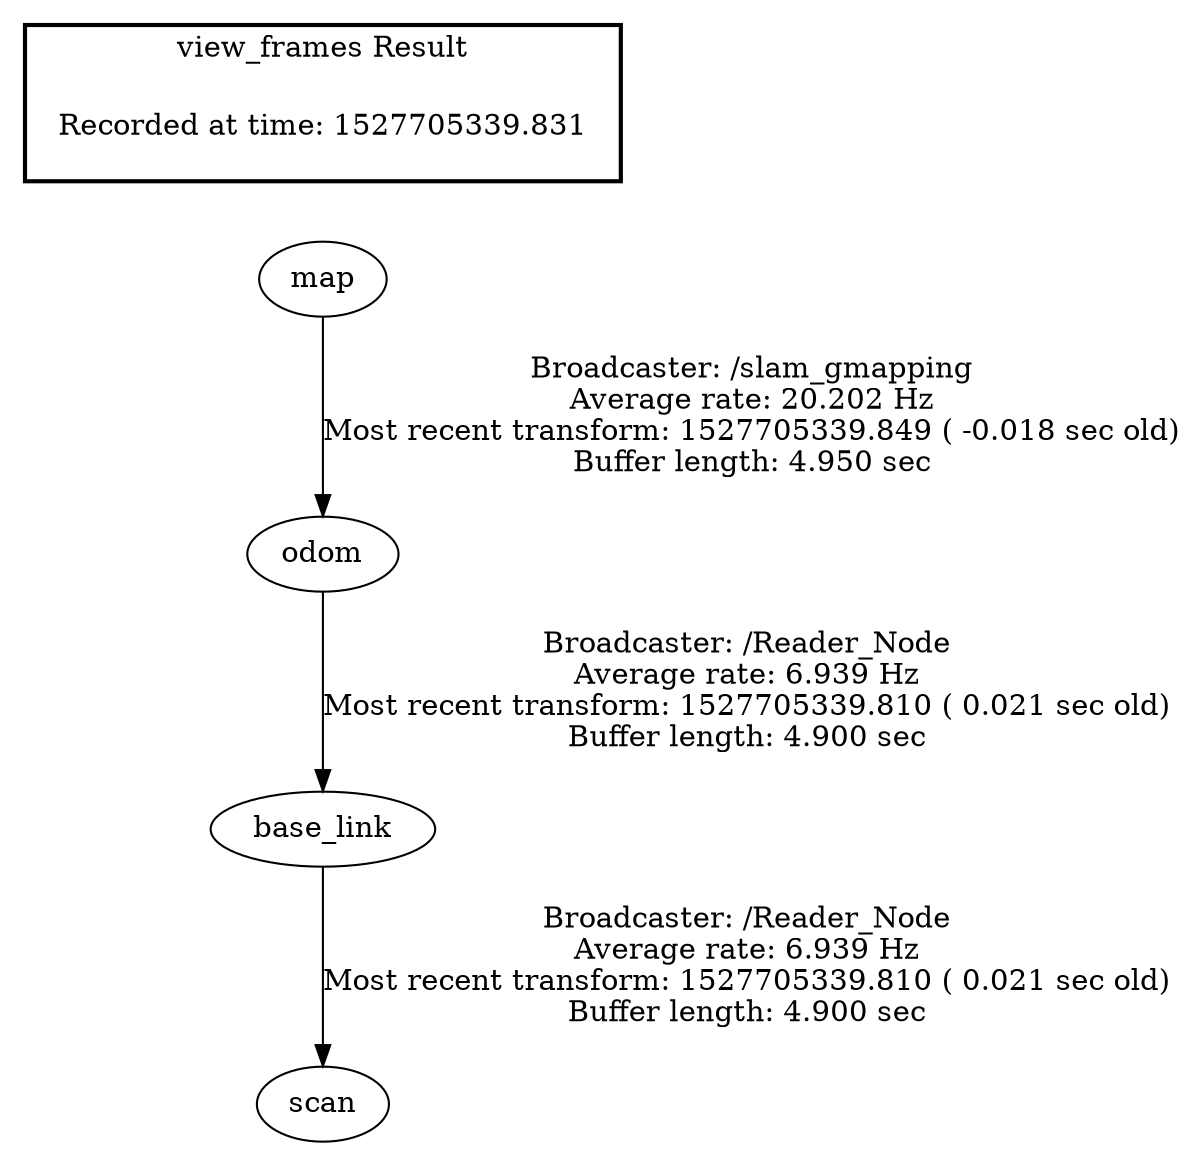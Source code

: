 digraph G {
"map" -> "odom"[label="Broadcaster: /slam_gmapping\nAverage rate: 20.202 Hz\nMost recent transform: 1527705339.849 ( -0.018 sec old)\nBuffer length: 4.950 sec\n"];
"odom" -> "base_link"[label="Broadcaster: /Reader_Node\nAverage rate: 6.939 Hz\nMost recent transform: 1527705339.810 ( 0.021 sec old)\nBuffer length: 4.900 sec\n"];
"base_link" -> "scan"[label="Broadcaster: /Reader_Node\nAverage rate: 6.939 Hz\nMost recent transform: 1527705339.810 ( 0.021 sec old)\nBuffer length: 4.900 sec\n"];
edge [style=invis];
 subgraph cluster_legend { style=bold; color=black; label ="view_frames Result";
"Recorded at time: 1527705339.831"[ shape=plaintext ] ;
 }->"map";
}